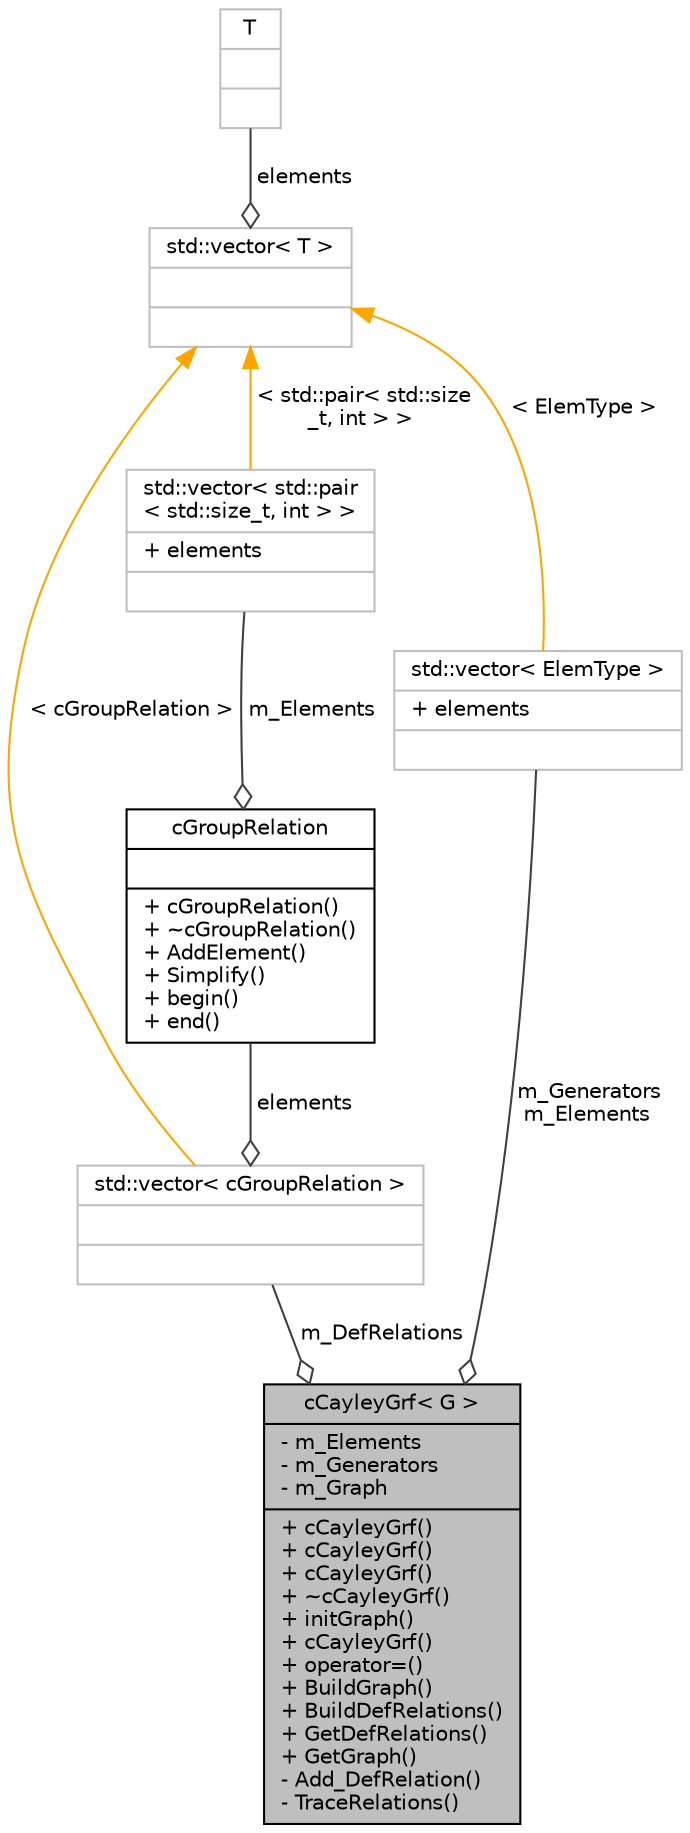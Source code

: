 digraph G
{
  edge [fontname="Helvetica",fontsize="10",labelfontname="Helvetica",labelfontsize="10"];
  node [fontname="Helvetica",fontsize="10",shape=record];
  Node1 [label="{cCayleyGrf\< G \>\n|- m_Elements\l- m_Generators\l- m_Graph\l|+ cCayleyGrf()\l+ cCayleyGrf()\l+ cCayleyGrf()\l+ ~cCayleyGrf()\l+ initGraph()\l+ cCayleyGrf()\l+ operator=()\l+ BuildGraph()\l+ BuildDefRelations()\l+ GetDefRelations()\l+ GetGraph()\l- Add_DefRelation()\l- TraceRelations()\l}",height=0.2,width=0.4,color="black", fillcolor="grey75", style="filled" fontcolor="black"];
  Node2 -> Node1 [color="grey25",fontsize="10",style="solid",label=" m_DefRelations" ,arrowhead="odiamond",fontname="Helvetica"];
  Node2 [label="{std::vector\< cGroupRelation \>\n||}",height=0.2,width=0.4,color="grey75", fillcolor="white", style="filled"];
  Node3 -> Node2 [color="grey25",fontsize="10",style="solid",label=" elements" ,arrowhead="odiamond",fontname="Helvetica"];
  Node3 [label="{cGroupRelation\n||+ cGroupRelation()\l+ ~cGroupRelation()\l+ AddElement()\l+ Simplify()\l+ begin()\l+ end()\l}",height=0.2,width=0.4,color="black", fillcolor="white", style="filled",URL="$classcGroupRelation.html"];
  Node4 -> Node3 [color="grey25",fontsize="10",style="solid",label=" m_Elements" ,arrowhead="odiamond",fontname="Helvetica"];
  Node4 [label="{std::vector\< std::pair\l\< std::size_t, int \> \>\n|+ elements\l|}",height=0.2,width=0.4,color="grey75", fillcolor="white", style="filled"];
  Node5 -> Node4 [dir="back",color="orange",fontsize="10",style="solid",label=" \< std::pair\< std::size\l_t, int \> \>" ,fontname="Helvetica"];
  Node5 [label="{std::vector\< T \>\n||}",height=0.2,width=0.4,color="grey75", fillcolor="white", style="filled",tooltip="STL class."];
  Node6 -> Node5 [color="grey25",fontsize="10",style="solid",label=" elements" ,arrowhead="odiamond",fontname="Helvetica"];
  Node6 [label="{T\n||}",height=0.2,width=0.4,color="grey75", fillcolor="white", style="filled"];
  Node5 -> Node2 [dir="back",color="orange",fontsize="10",style="solid",label=" \< cGroupRelation \>" ,fontname="Helvetica"];
  Node7 -> Node1 [color="grey25",fontsize="10",style="solid",label=" m_Generators\nm_Elements" ,arrowhead="odiamond",fontname="Helvetica"];
  Node7 [label="{std::vector\< ElemType \>\n|+ elements\l|}",height=0.2,width=0.4,color="grey75", fillcolor="white", style="filled"];
  Node5 -> Node7 [dir="back",color="orange",fontsize="10",style="solid",label=" \< ElemType \>" ,fontname="Helvetica"];
}
